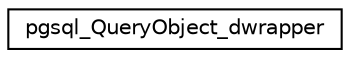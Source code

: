 digraph "Graphical Class Hierarchy"
{
 // LATEX_PDF_SIZE
  edge [fontname="Helvetica",fontsize="10",labelfontname="Helvetica",labelfontsize="10"];
  node [fontname="Helvetica",fontsize="10",shape=record];
  rankdir="LR";
  Node0 [label="pgsql_QueryObject_dwrapper",height=0.2,width=0.4,color="black", fillcolor="white", style="filled",URL="$classpgsql__QueryObject__dwrapper.html",tooltip=" "];
}
